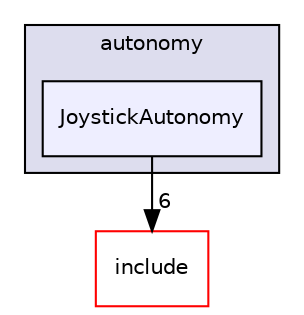 digraph "/root/scrimmage/scrimmage/src/plugins/autonomy/JoystickAutonomy" {
  compound=true
  node [ fontsize="10", fontname="Helvetica"];
  edge [ labelfontsize="10", labelfontname="Helvetica"];
  subgraph clusterdir_9a5cd39d655c6343ef9bc0ff48b9632e {
    graph [ bgcolor="#ddddee", pencolor="black", label="autonomy" fontname="Helvetica", fontsize="10", URL="dir_9a5cd39d655c6343ef9bc0ff48b9632e.html"]
  dir_19aa7b47a422e2d80fa1e3801cfcdb2d [shape=box, label="JoystickAutonomy", style="filled", fillcolor="#eeeeff", pencolor="black", URL="dir_19aa7b47a422e2d80fa1e3801cfcdb2d.html"];
  }
  dir_d44c64559bbebec7f509842c48db8b23 [shape=box label="include" fillcolor="white" style="filled" color="red" URL="dir_d44c64559bbebec7f509842c48db8b23.html"];
  dir_19aa7b47a422e2d80fa1e3801cfcdb2d->dir_d44c64559bbebec7f509842c48db8b23 [headlabel="6", labeldistance=1.5 headhref="dir_000175_000004.html"];
}
